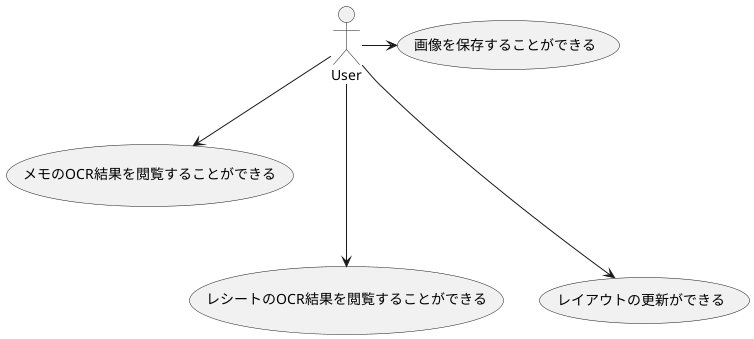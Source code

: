@startuml OCR Usecase

:User: -> (画像を保存することができる)
:User: --> (メモのOCR結果を閲覧することができる)
:User: ---> (レシートのOCR結果を閲覧することができる)
:User: ---> (レイアウトの更新ができる)

@enduml
